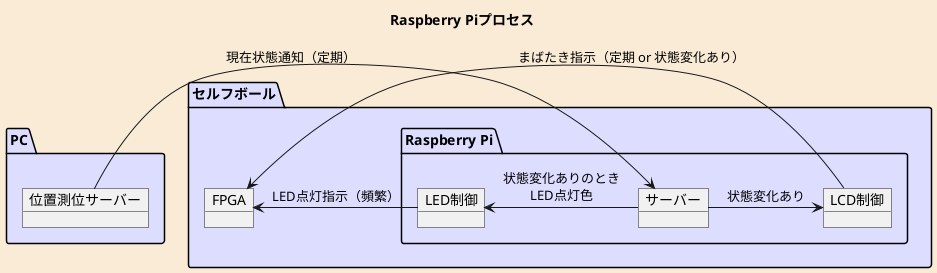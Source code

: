 @startuml Raspberry Piプロセス
title Raspberry Piプロセス
skinparam {
  backgroundcolor AntiqueWhite
  defaultFontName メイリオ
  packageBackgroundColor #DDF
}
package PC as pc {
  object "位置測位サーバー" as positioning
}
package "セルフボール" as selfball {
  package "Raspberry Pi" as rp {
    object "サーバー" as server
    object "LED制御" as led
    object "LCD制御" as lcd
  }
  object "FPGA" as fpga
}
positioning -> server : 現在状態通知（定期）
server -> lcd : 状態変化あり
led <- server : 状態変化ありのとき\nLED点灯色
lcd -> fpga : まばたき指示（定期 or 状態変化あり）
led -> fpga : LED点灯指示（頻繁）
@enduml